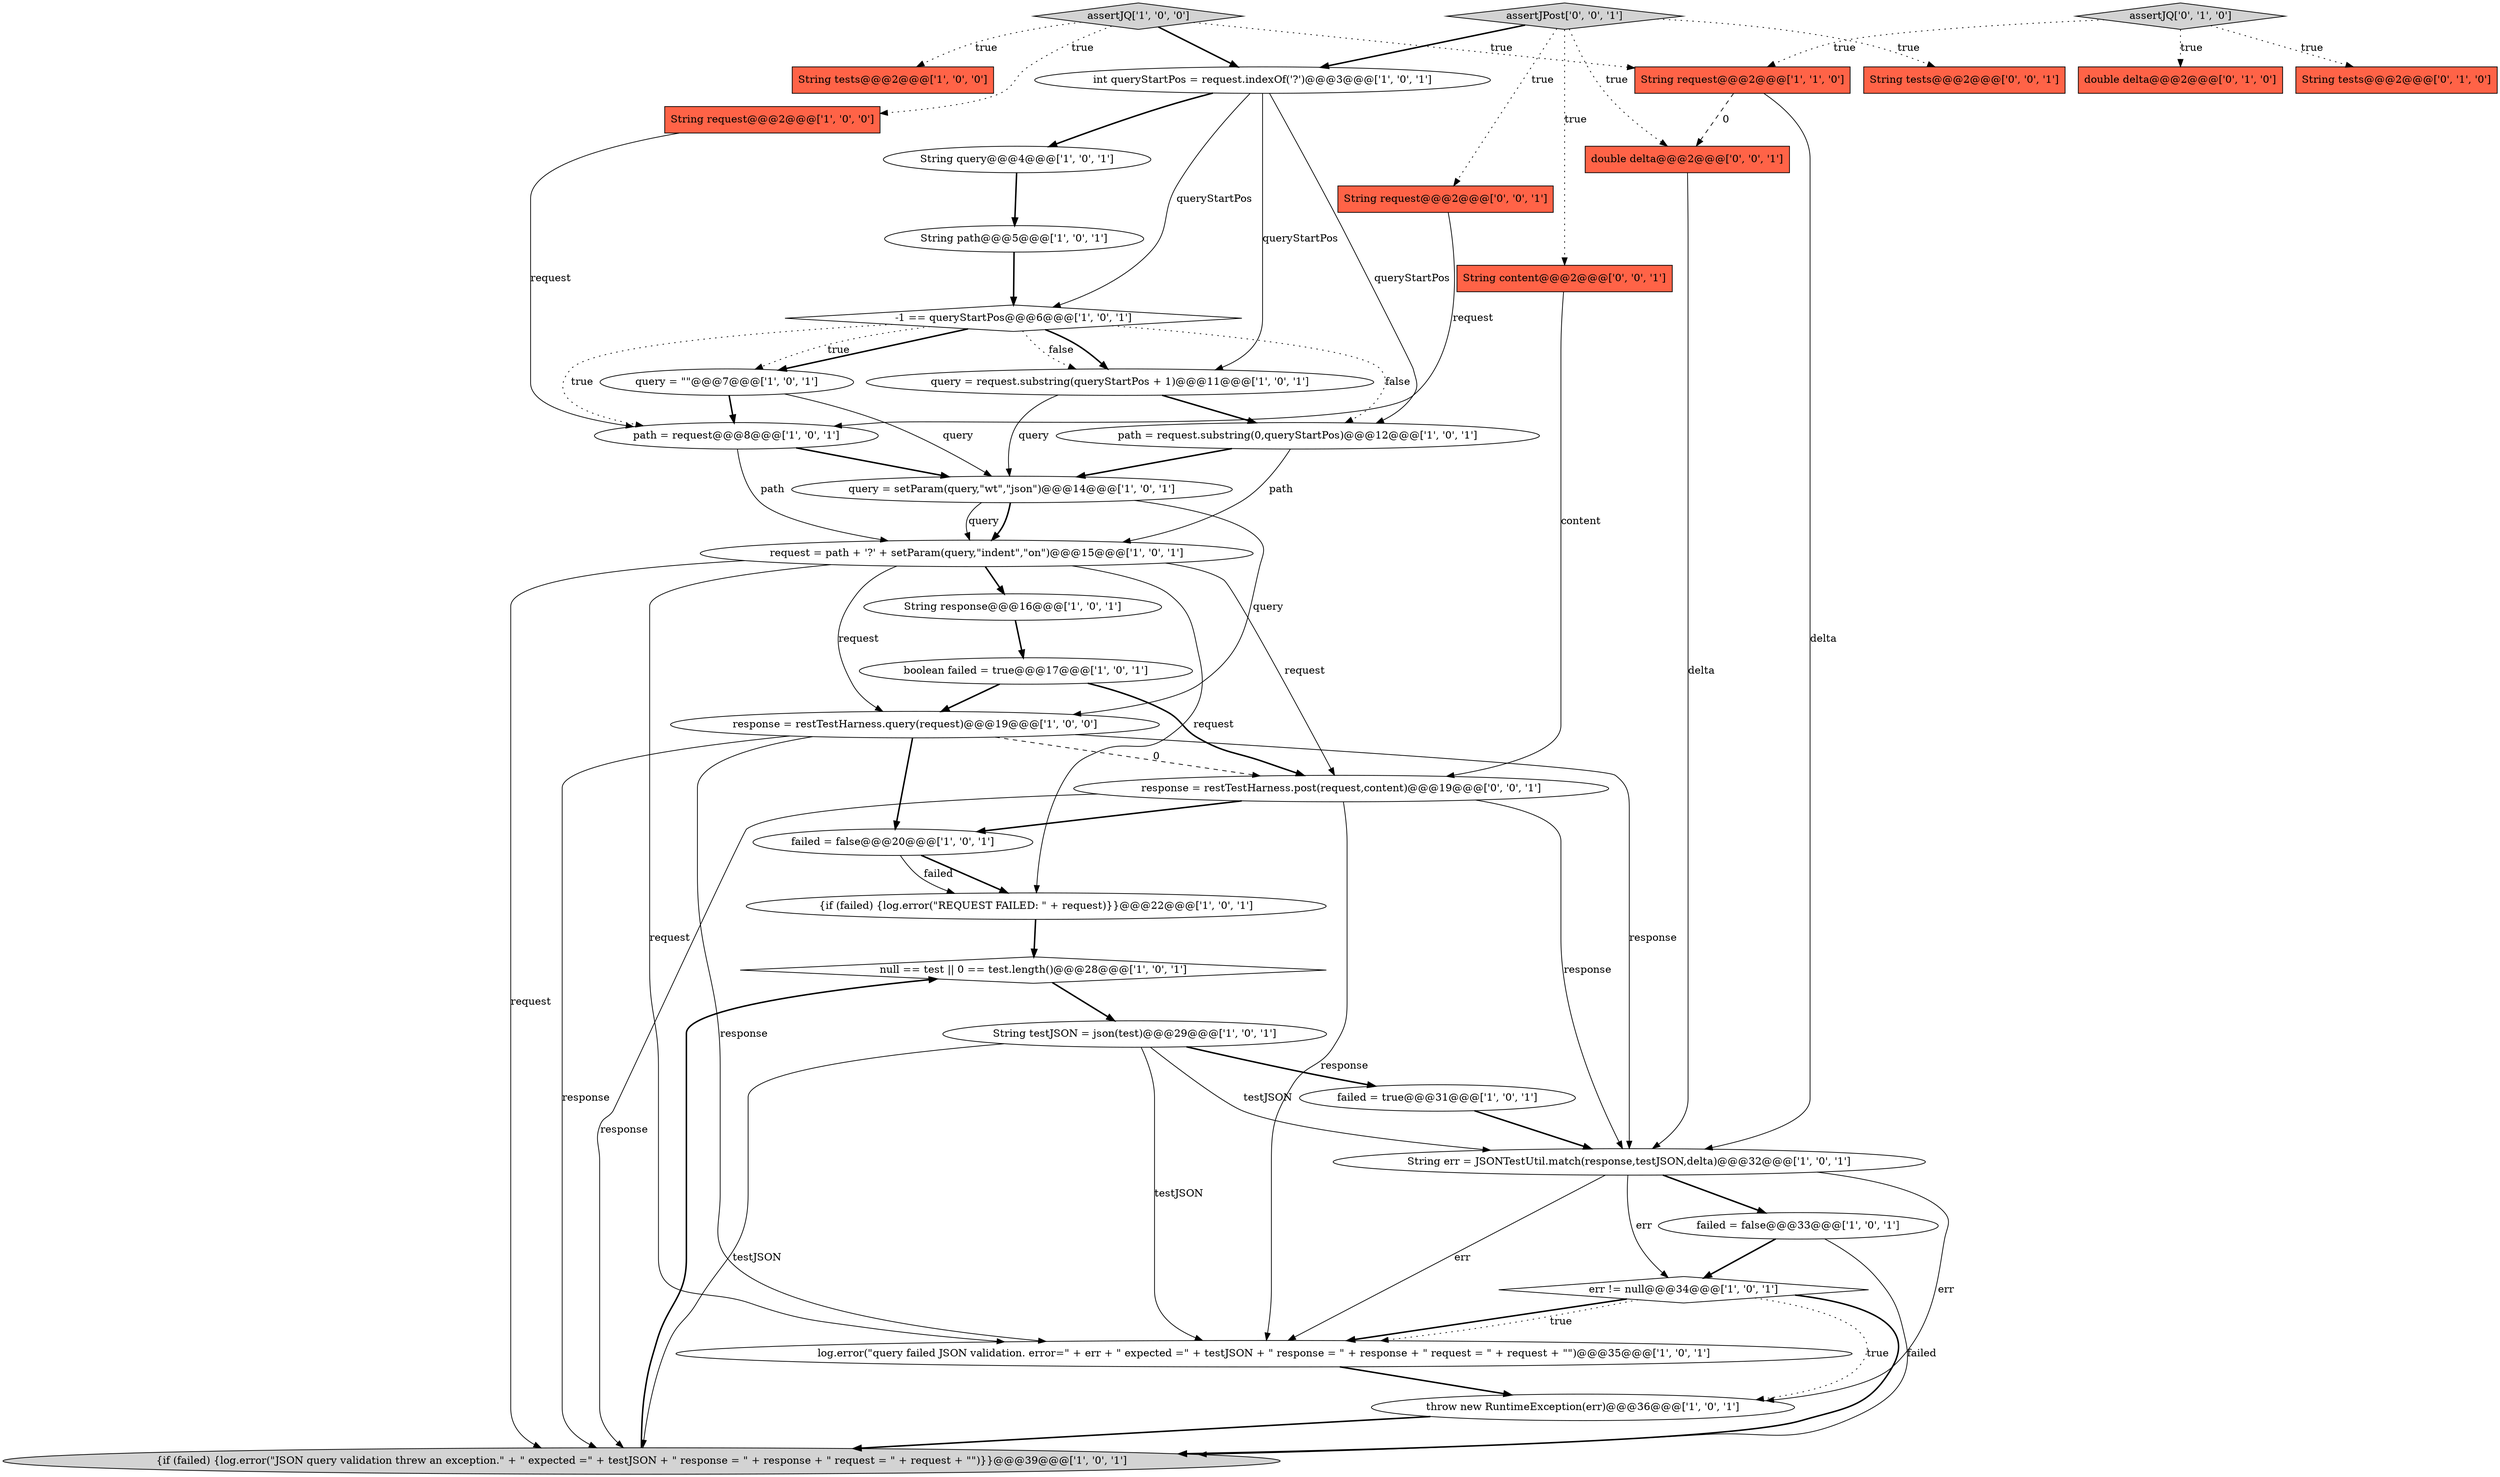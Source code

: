 digraph {
9 [style = filled, label = "failed = false@@@20@@@['1', '0', '1']", fillcolor = white, shape = ellipse image = "AAA0AAABBB1BBB"];
12 [style = filled, label = "query = \"\"@@@7@@@['1', '0', '1']", fillcolor = white, shape = ellipse image = "AAA0AAABBB1BBB"];
24 [style = filled, label = "String err = JSONTestUtil.match(response,testJSON,delta)@@@32@@@['1', '0', '1']", fillcolor = white, shape = ellipse image = "AAA0AAABBB1BBB"];
8 [style = filled, label = "String request@@@2@@@['1', '0', '0']", fillcolor = tomato, shape = box image = "AAA0AAABBB1BBB"];
10 [style = filled, label = "query = setParam(query,\"wt\",\"json\")@@@14@@@['1', '0', '1']", fillcolor = white, shape = ellipse image = "AAA0AAABBB1BBB"];
0 [style = filled, label = "{if (failed) {log.error(\"REQUEST FAILED: \" + request)}}@@@22@@@['1', '0', '1']", fillcolor = white, shape = ellipse image = "AAA0AAABBB1BBB"];
20 [style = filled, label = "String tests@@@2@@@['1', '0', '0']", fillcolor = tomato, shape = box image = "AAA0AAABBB1BBB"];
27 [style = filled, label = "err != null@@@34@@@['1', '0', '1']", fillcolor = white, shape = diamond image = "AAA0AAABBB1BBB"];
26 [style = filled, label = "path = request.substring(0,queryStartPos)@@@12@@@['1', '0', '1']", fillcolor = white, shape = ellipse image = "AAA0AAABBB1BBB"];
28 [style = filled, label = "double delta@@@2@@@['0', '1', '0']", fillcolor = tomato, shape = box image = "AAA0AAABBB2BBB"];
31 [style = filled, label = "response = restTestHarness.post(request,content)@@@19@@@['0', '0', '1']", fillcolor = white, shape = ellipse image = "AAA0AAABBB3BBB"];
34 [style = filled, label = "String tests@@@2@@@['0', '0', '1']", fillcolor = tomato, shape = box image = "AAA0AAABBB3BBB"];
36 [style = filled, label = "double delta@@@2@@@['0', '0', '1']", fillcolor = tomato, shape = box image = "AAA0AAABBB3BBB"];
32 [style = filled, label = "String request@@@2@@@['0', '0', '1']", fillcolor = tomato, shape = box image = "AAA0AAABBB3BBB"];
29 [style = filled, label = "String tests@@@2@@@['0', '1', '0']", fillcolor = tomato, shape = box image = "AAA0AAABBB2BBB"];
5 [style = filled, label = "String testJSON = json(test)@@@29@@@['1', '0', '1']", fillcolor = white, shape = ellipse image = "AAA0AAABBB1BBB"];
11 [style = filled, label = "null == test || 0 == test.length()@@@28@@@['1', '0', '1']", fillcolor = white, shape = diamond image = "AAA0AAABBB1BBB"];
17 [style = filled, label = "response = restTestHarness.query(request)@@@19@@@['1', '0', '0']", fillcolor = white, shape = ellipse image = "AAA0AAABBB1BBB"];
35 [style = filled, label = "String content@@@2@@@['0', '0', '1']", fillcolor = tomato, shape = box image = "AAA0AAABBB3BBB"];
2 [style = filled, label = "path = request@@@8@@@['1', '0', '1']", fillcolor = white, shape = ellipse image = "AAA0AAABBB1BBB"];
1 [style = filled, label = "String query@@@4@@@['1', '0', '1']", fillcolor = white, shape = ellipse image = "AAA0AAABBB1BBB"];
4 [style = filled, label = "query = request.substring(queryStartPos + 1)@@@11@@@['1', '0', '1']", fillcolor = white, shape = ellipse image = "AAA0AAABBB1BBB"];
33 [style = filled, label = "assertJPost['0', '0', '1']", fillcolor = lightgray, shape = diamond image = "AAA0AAABBB3BBB"];
7 [style = filled, label = "failed = true@@@31@@@['1', '0', '1']", fillcolor = white, shape = ellipse image = "AAA0AAABBB1BBB"];
25 [style = filled, label = "throw new RuntimeException(err)@@@36@@@['1', '0', '1']", fillcolor = white, shape = ellipse image = "AAA0AAABBB1BBB"];
23 [style = filled, label = "-1 == queryStartPos@@@6@@@['1', '0', '1']", fillcolor = white, shape = diamond image = "AAA0AAABBB1BBB"];
14 [style = filled, label = "assertJQ['1', '0', '0']", fillcolor = lightgray, shape = diamond image = "AAA0AAABBB1BBB"];
6 [style = filled, label = "{if (failed) {log.error(\"JSON query validation threw an exception.\" + \" expected =\" + testJSON + \" response = \" + response + \" request = \" + request + \"\")}}@@@39@@@['1', '0', '1']", fillcolor = lightgray, shape = ellipse image = "AAA0AAABBB1BBB"];
22 [style = filled, label = "String request@@@2@@@['1', '1', '0']", fillcolor = tomato, shape = box image = "AAA0AAABBB1BBB"];
3 [style = filled, label = "log.error(\"query failed JSON validation. error=\" + err + \" expected =\" + testJSON + \" response = \" + response + \" request = \" + request + \"\")@@@35@@@['1', '0', '1']", fillcolor = white, shape = ellipse image = "AAA0AAABBB1BBB"];
30 [style = filled, label = "assertJQ['0', '1', '0']", fillcolor = lightgray, shape = diamond image = "AAA0AAABBB2BBB"];
15 [style = filled, label = "String path@@@5@@@['1', '0', '1']", fillcolor = white, shape = ellipse image = "AAA0AAABBB1BBB"];
16 [style = filled, label = "String response@@@16@@@['1', '0', '1']", fillcolor = white, shape = ellipse image = "AAA0AAABBB1BBB"];
19 [style = filled, label = "failed = false@@@33@@@['1', '0', '1']", fillcolor = white, shape = ellipse image = "AAA0AAABBB1BBB"];
21 [style = filled, label = "boolean failed = true@@@17@@@['1', '0', '1']", fillcolor = white, shape = ellipse image = "AAA0AAABBB1BBB"];
13 [style = filled, label = "int queryStartPos = request.indexOf('?')@@@3@@@['1', '0', '1']", fillcolor = white, shape = ellipse image = "AAA0AAABBB1BBB"];
18 [style = filled, label = "request = path + '?' + setParam(query,\"indent\",\"on\")@@@15@@@['1', '0', '1']", fillcolor = white, shape = ellipse image = "AAA0AAABBB1BBB"];
22->24 [style = solid, label="delta"];
10->18 [style = bold, label=""];
15->23 [style = bold, label=""];
22->36 [style = dashed, label="0"];
18->6 [style = solid, label="request"];
24->19 [style = bold, label=""];
9->0 [style = bold, label=""];
10->18 [style = solid, label="query"];
27->25 [style = dotted, label="true"];
5->6 [style = solid, label="testJSON"];
26->10 [style = bold, label=""];
31->9 [style = bold, label=""];
18->3 [style = solid, label="request"];
3->25 [style = bold, label=""];
33->32 [style = dotted, label="true"];
1->15 [style = bold, label=""];
17->9 [style = bold, label=""];
24->3 [style = solid, label="err"];
5->24 [style = solid, label="testJSON"];
27->3 [style = bold, label=""];
33->34 [style = dotted, label="true"];
12->10 [style = solid, label="query"];
35->31 [style = solid, label="content"];
23->4 [style = bold, label=""];
13->26 [style = solid, label="queryStartPos"];
31->24 [style = solid, label="response"];
4->26 [style = bold, label=""];
0->11 [style = bold, label=""];
4->10 [style = solid, label="query"];
8->2 [style = solid, label="request"];
14->22 [style = dotted, label="true"];
10->17 [style = solid, label="query"];
18->31 [style = solid, label="request"];
23->26 [style = dotted, label="false"];
25->6 [style = bold, label=""];
2->18 [style = solid, label="path"];
2->10 [style = bold, label=""];
17->31 [style = dashed, label="0"];
33->13 [style = bold, label=""];
23->2 [style = dotted, label="true"];
27->6 [style = bold, label=""];
13->1 [style = bold, label=""];
31->3 [style = solid, label="response"];
27->3 [style = dotted, label="true"];
24->25 [style = solid, label="err"];
33->36 [style = dotted, label="true"];
14->20 [style = dotted, label="true"];
24->27 [style = solid, label="err"];
18->0 [style = solid, label="request"];
32->2 [style = solid, label="request"];
12->2 [style = bold, label=""];
18->16 [style = bold, label=""];
11->5 [style = bold, label=""];
26->18 [style = solid, label="path"];
5->3 [style = solid, label="testJSON"];
7->24 [style = bold, label=""];
21->31 [style = bold, label=""];
17->6 [style = solid, label="response"];
30->29 [style = dotted, label="true"];
33->35 [style = dotted, label="true"];
16->21 [style = bold, label=""];
13->4 [style = solid, label="queryStartPos"];
13->23 [style = solid, label="queryStartPos"];
19->27 [style = bold, label=""];
19->6 [style = solid, label="failed"];
6->11 [style = bold, label=""];
14->8 [style = dotted, label="true"];
36->24 [style = solid, label="delta"];
17->24 [style = solid, label="response"];
5->7 [style = bold, label=""];
23->12 [style = bold, label=""];
17->3 [style = solid, label="response"];
9->0 [style = solid, label="failed"];
14->13 [style = bold, label=""];
23->12 [style = dotted, label="true"];
23->4 [style = dotted, label="false"];
30->22 [style = dotted, label="true"];
30->28 [style = dotted, label="true"];
21->17 [style = bold, label=""];
18->17 [style = solid, label="request"];
31->6 [style = solid, label="response"];
}
